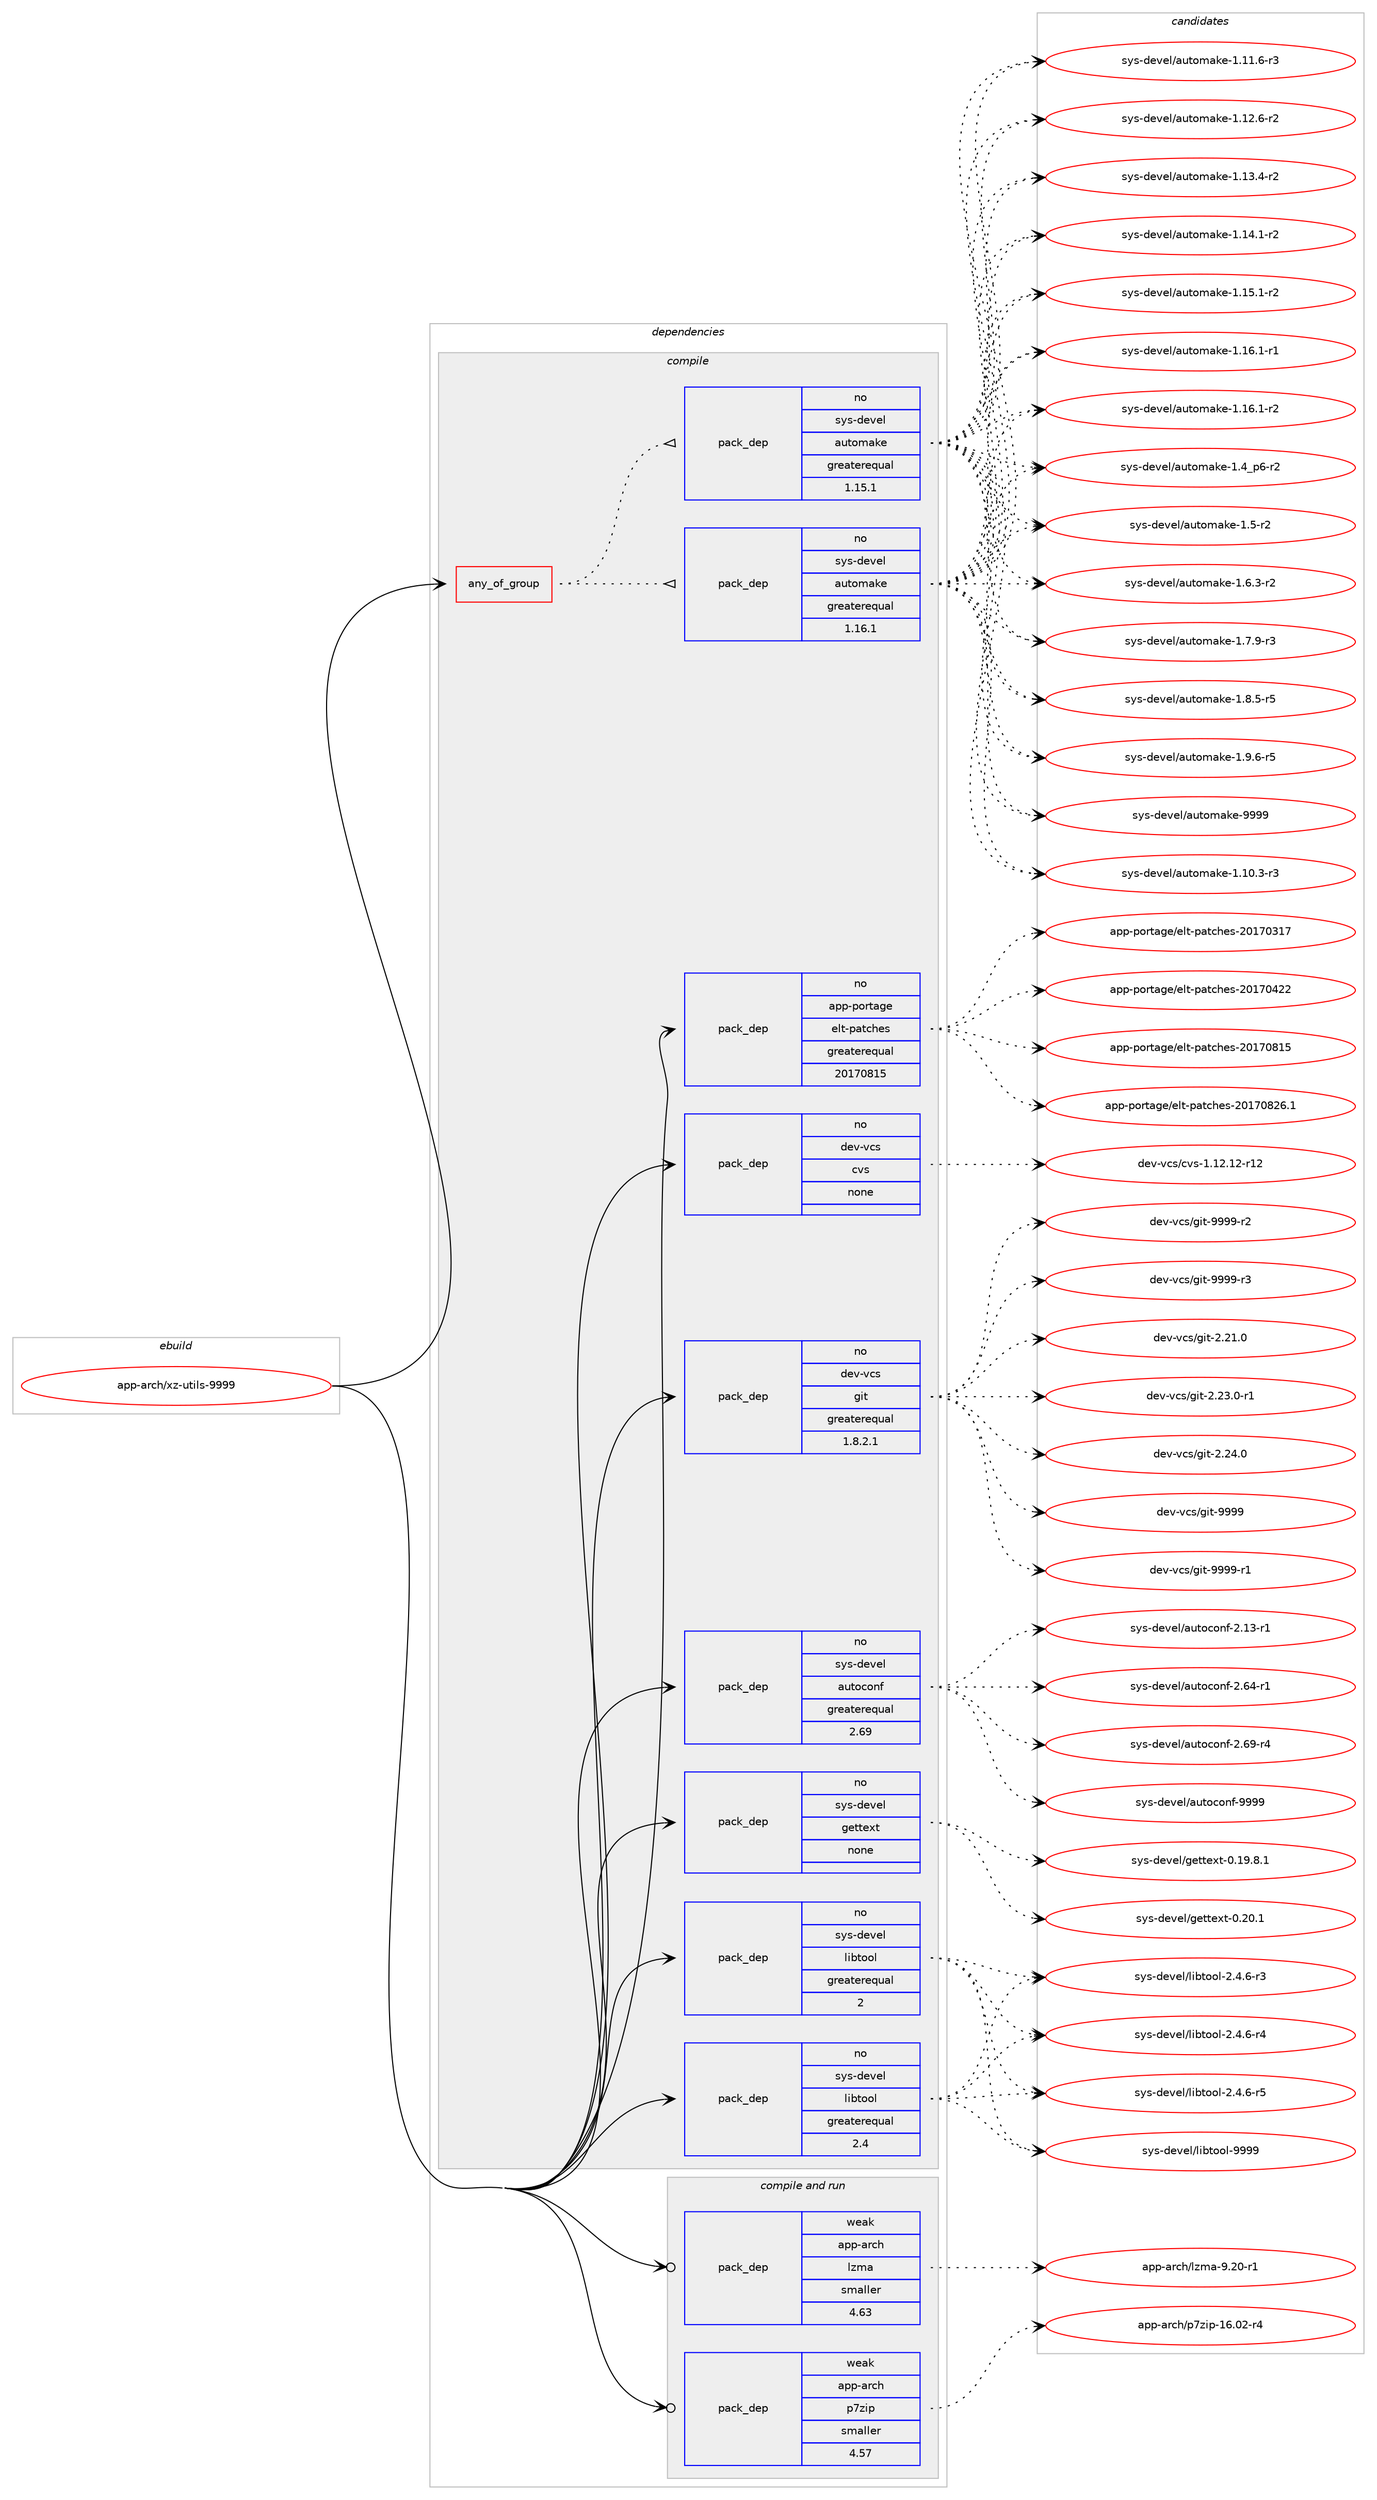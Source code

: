 digraph prolog {

# *************
# Graph options
# *************

newrank=true;
concentrate=true;
compound=true;
graph [rankdir=LR,fontname=Helvetica,fontsize=10,ranksep=1.5];#, ranksep=2.5, nodesep=0.2];
edge  [arrowhead=vee];
node  [fontname=Helvetica,fontsize=10];

# **********
# The ebuild
# **********

subgraph cluster_leftcol {
color=gray;
rank=same;
label=<<i>ebuild</i>>;
id [label="app-arch/xz-utils-9999", color=red, width=4, href="../app-arch/xz-utils-9999.svg"];
}

# ****************
# The dependencies
# ****************

subgraph cluster_midcol {
color=gray;
label=<<i>dependencies</i>>;
subgraph cluster_compile {
fillcolor="#eeeeee";
style=filled;
label=<<i>compile</i>>;
subgraph any8293 {
dependency473209 [label=<<TABLE BORDER="0" CELLBORDER="1" CELLSPACING="0" CELLPADDING="4"><TR><TD CELLPADDING="10">any_of_group</TD></TR></TABLE>>, shape=none, color=red];subgraph pack351779 {
dependency473210 [label=<<TABLE BORDER="0" CELLBORDER="1" CELLSPACING="0" CELLPADDING="4" WIDTH="220"><TR><TD ROWSPAN="6" CELLPADDING="30">pack_dep</TD></TR><TR><TD WIDTH="110">no</TD></TR><TR><TD>sys-devel</TD></TR><TR><TD>automake</TD></TR><TR><TD>greaterequal</TD></TR><TR><TD>1.16.1</TD></TR></TABLE>>, shape=none, color=blue];
}
dependency473209:e -> dependency473210:w [weight=20,style="dotted",arrowhead="oinv"];
subgraph pack351780 {
dependency473211 [label=<<TABLE BORDER="0" CELLBORDER="1" CELLSPACING="0" CELLPADDING="4" WIDTH="220"><TR><TD ROWSPAN="6" CELLPADDING="30">pack_dep</TD></TR><TR><TD WIDTH="110">no</TD></TR><TR><TD>sys-devel</TD></TR><TR><TD>automake</TD></TR><TR><TD>greaterequal</TD></TR><TR><TD>1.15.1</TD></TR></TABLE>>, shape=none, color=blue];
}
dependency473209:e -> dependency473211:w [weight=20,style="dotted",arrowhead="oinv"];
}
id:e -> dependency473209:w [weight=20,style="solid",arrowhead="vee"];
subgraph pack351781 {
dependency473212 [label=<<TABLE BORDER="0" CELLBORDER="1" CELLSPACING="0" CELLPADDING="4" WIDTH="220"><TR><TD ROWSPAN="6" CELLPADDING="30">pack_dep</TD></TR><TR><TD WIDTH="110">no</TD></TR><TR><TD>app-portage</TD></TR><TR><TD>elt-patches</TD></TR><TR><TD>greaterequal</TD></TR><TR><TD>20170815</TD></TR></TABLE>>, shape=none, color=blue];
}
id:e -> dependency473212:w [weight=20,style="solid",arrowhead="vee"];
subgraph pack351782 {
dependency473213 [label=<<TABLE BORDER="0" CELLBORDER="1" CELLSPACING="0" CELLPADDING="4" WIDTH="220"><TR><TD ROWSPAN="6" CELLPADDING="30">pack_dep</TD></TR><TR><TD WIDTH="110">no</TD></TR><TR><TD>dev-vcs</TD></TR><TR><TD>cvs</TD></TR><TR><TD>none</TD></TR><TR><TD></TD></TR></TABLE>>, shape=none, color=blue];
}
id:e -> dependency473213:w [weight=20,style="solid",arrowhead="vee"];
subgraph pack351783 {
dependency473214 [label=<<TABLE BORDER="0" CELLBORDER="1" CELLSPACING="0" CELLPADDING="4" WIDTH="220"><TR><TD ROWSPAN="6" CELLPADDING="30">pack_dep</TD></TR><TR><TD WIDTH="110">no</TD></TR><TR><TD>dev-vcs</TD></TR><TR><TD>git</TD></TR><TR><TD>greaterequal</TD></TR><TR><TD>1.8.2.1</TD></TR></TABLE>>, shape=none, color=blue];
}
id:e -> dependency473214:w [weight=20,style="solid",arrowhead="vee"];
subgraph pack351784 {
dependency473215 [label=<<TABLE BORDER="0" CELLBORDER="1" CELLSPACING="0" CELLPADDING="4" WIDTH="220"><TR><TD ROWSPAN="6" CELLPADDING="30">pack_dep</TD></TR><TR><TD WIDTH="110">no</TD></TR><TR><TD>sys-devel</TD></TR><TR><TD>autoconf</TD></TR><TR><TD>greaterequal</TD></TR><TR><TD>2.69</TD></TR></TABLE>>, shape=none, color=blue];
}
id:e -> dependency473215:w [weight=20,style="solid",arrowhead="vee"];
subgraph pack351785 {
dependency473216 [label=<<TABLE BORDER="0" CELLBORDER="1" CELLSPACING="0" CELLPADDING="4" WIDTH="220"><TR><TD ROWSPAN="6" CELLPADDING="30">pack_dep</TD></TR><TR><TD WIDTH="110">no</TD></TR><TR><TD>sys-devel</TD></TR><TR><TD>gettext</TD></TR><TR><TD>none</TD></TR><TR><TD></TD></TR></TABLE>>, shape=none, color=blue];
}
id:e -> dependency473216:w [weight=20,style="solid",arrowhead="vee"];
subgraph pack351786 {
dependency473217 [label=<<TABLE BORDER="0" CELLBORDER="1" CELLSPACING="0" CELLPADDING="4" WIDTH="220"><TR><TD ROWSPAN="6" CELLPADDING="30">pack_dep</TD></TR><TR><TD WIDTH="110">no</TD></TR><TR><TD>sys-devel</TD></TR><TR><TD>libtool</TD></TR><TR><TD>greaterequal</TD></TR><TR><TD>2</TD></TR></TABLE>>, shape=none, color=blue];
}
id:e -> dependency473217:w [weight=20,style="solid",arrowhead="vee"];
subgraph pack351787 {
dependency473218 [label=<<TABLE BORDER="0" CELLBORDER="1" CELLSPACING="0" CELLPADDING="4" WIDTH="220"><TR><TD ROWSPAN="6" CELLPADDING="30">pack_dep</TD></TR><TR><TD WIDTH="110">no</TD></TR><TR><TD>sys-devel</TD></TR><TR><TD>libtool</TD></TR><TR><TD>greaterequal</TD></TR><TR><TD>2.4</TD></TR></TABLE>>, shape=none, color=blue];
}
id:e -> dependency473218:w [weight=20,style="solid",arrowhead="vee"];
}
subgraph cluster_compileandrun {
fillcolor="#eeeeee";
style=filled;
label=<<i>compile and run</i>>;
subgraph pack351788 {
dependency473219 [label=<<TABLE BORDER="0" CELLBORDER="1" CELLSPACING="0" CELLPADDING="4" WIDTH="220"><TR><TD ROWSPAN="6" CELLPADDING="30">pack_dep</TD></TR><TR><TD WIDTH="110">weak</TD></TR><TR><TD>app-arch</TD></TR><TR><TD>lzma</TD></TR><TR><TD>smaller</TD></TR><TR><TD>4.63</TD></TR></TABLE>>, shape=none, color=blue];
}
id:e -> dependency473219:w [weight=20,style="solid",arrowhead="odotvee"];
subgraph pack351789 {
dependency473220 [label=<<TABLE BORDER="0" CELLBORDER="1" CELLSPACING="0" CELLPADDING="4" WIDTH="220"><TR><TD ROWSPAN="6" CELLPADDING="30">pack_dep</TD></TR><TR><TD WIDTH="110">weak</TD></TR><TR><TD>app-arch</TD></TR><TR><TD>p7zip</TD></TR><TR><TD>smaller</TD></TR><TR><TD>4.57</TD></TR></TABLE>>, shape=none, color=blue];
}
id:e -> dependency473220:w [weight=20,style="solid",arrowhead="odotvee"];
}
subgraph cluster_run {
fillcolor="#eeeeee";
style=filled;
label=<<i>run</i>>;
}
}

# **************
# The candidates
# **************

subgraph cluster_choices {
rank=same;
color=gray;
label=<<i>candidates</i>>;

subgraph choice351779 {
color=black;
nodesep=1;
choice11512111545100101118101108479711711611110997107101454946494846514511451 [label="sys-devel/automake-1.10.3-r3", color=red, width=4,href="../sys-devel/automake-1.10.3-r3.svg"];
choice11512111545100101118101108479711711611110997107101454946494946544511451 [label="sys-devel/automake-1.11.6-r3", color=red, width=4,href="../sys-devel/automake-1.11.6-r3.svg"];
choice11512111545100101118101108479711711611110997107101454946495046544511450 [label="sys-devel/automake-1.12.6-r2", color=red, width=4,href="../sys-devel/automake-1.12.6-r2.svg"];
choice11512111545100101118101108479711711611110997107101454946495146524511450 [label="sys-devel/automake-1.13.4-r2", color=red, width=4,href="../sys-devel/automake-1.13.4-r2.svg"];
choice11512111545100101118101108479711711611110997107101454946495246494511450 [label="sys-devel/automake-1.14.1-r2", color=red, width=4,href="../sys-devel/automake-1.14.1-r2.svg"];
choice11512111545100101118101108479711711611110997107101454946495346494511450 [label="sys-devel/automake-1.15.1-r2", color=red, width=4,href="../sys-devel/automake-1.15.1-r2.svg"];
choice11512111545100101118101108479711711611110997107101454946495446494511449 [label="sys-devel/automake-1.16.1-r1", color=red, width=4,href="../sys-devel/automake-1.16.1-r1.svg"];
choice11512111545100101118101108479711711611110997107101454946495446494511450 [label="sys-devel/automake-1.16.1-r2", color=red, width=4,href="../sys-devel/automake-1.16.1-r2.svg"];
choice115121115451001011181011084797117116111109971071014549465295112544511450 [label="sys-devel/automake-1.4_p6-r2", color=red, width=4,href="../sys-devel/automake-1.4_p6-r2.svg"];
choice11512111545100101118101108479711711611110997107101454946534511450 [label="sys-devel/automake-1.5-r2", color=red, width=4,href="../sys-devel/automake-1.5-r2.svg"];
choice115121115451001011181011084797117116111109971071014549465446514511450 [label="sys-devel/automake-1.6.3-r2", color=red, width=4,href="../sys-devel/automake-1.6.3-r2.svg"];
choice115121115451001011181011084797117116111109971071014549465546574511451 [label="sys-devel/automake-1.7.9-r3", color=red, width=4,href="../sys-devel/automake-1.7.9-r3.svg"];
choice115121115451001011181011084797117116111109971071014549465646534511453 [label="sys-devel/automake-1.8.5-r5", color=red, width=4,href="../sys-devel/automake-1.8.5-r5.svg"];
choice115121115451001011181011084797117116111109971071014549465746544511453 [label="sys-devel/automake-1.9.6-r5", color=red, width=4,href="../sys-devel/automake-1.9.6-r5.svg"];
choice115121115451001011181011084797117116111109971071014557575757 [label="sys-devel/automake-9999", color=red, width=4,href="../sys-devel/automake-9999.svg"];
dependency473210:e -> choice11512111545100101118101108479711711611110997107101454946494846514511451:w [style=dotted,weight="100"];
dependency473210:e -> choice11512111545100101118101108479711711611110997107101454946494946544511451:w [style=dotted,weight="100"];
dependency473210:e -> choice11512111545100101118101108479711711611110997107101454946495046544511450:w [style=dotted,weight="100"];
dependency473210:e -> choice11512111545100101118101108479711711611110997107101454946495146524511450:w [style=dotted,weight="100"];
dependency473210:e -> choice11512111545100101118101108479711711611110997107101454946495246494511450:w [style=dotted,weight="100"];
dependency473210:e -> choice11512111545100101118101108479711711611110997107101454946495346494511450:w [style=dotted,weight="100"];
dependency473210:e -> choice11512111545100101118101108479711711611110997107101454946495446494511449:w [style=dotted,weight="100"];
dependency473210:e -> choice11512111545100101118101108479711711611110997107101454946495446494511450:w [style=dotted,weight="100"];
dependency473210:e -> choice115121115451001011181011084797117116111109971071014549465295112544511450:w [style=dotted,weight="100"];
dependency473210:e -> choice11512111545100101118101108479711711611110997107101454946534511450:w [style=dotted,weight="100"];
dependency473210:e -> choice115121115451001011181011084797117116111109971071014549465446514511450:w [style=dotted,weight="100"];
dependency473210:e -> choice115121115451001011181011084797117116111109971071014549465546574511451:w [style=dotted,weight="100"];
dependency473210:e -> choice115121115451001011181011084797117116111109971071014549465646534511453:w [style=dotted,weight="100"];
dependency473210:e -> choice115121115451001011181011084797117116111109971071014549465746544511453:w [style=dotted,weight="100"];
dependency473210:e -> choice115121115451001011181011084797117116111109971071014557575757:w [style=dotted,weight="100"];
}
subgraph choice351780 {
color=black;
nodesep=1;
choice11512111545100101118101108479711711611110997107101454946494846514511451 [label="sys-devel/automake-1.10.3-r3", color=red, width=4,href="../sys-devel/automake-1.10.3-r3.svg"];
choice11512111545100101118101108479711711611110997107101454946494946544511451 [label="sys-devel/automake-1.11.6-r3", color=red, width=4,href="../sys-devel/automake-1.11.6-r3.svg"];
choice11512111545100101118101108479711711611110997107101454946495046544511450 [label="sys-devel/automake-1.12.6-r2", color=red, width=4,href="../sys-devel/automake-1.12.6-r2.svg"];
choice11512111545100101118101108479711711611110997107101454946495146524511450 [label="sys-devel/automake-1.13.4-r2", color=red, width=4,href="../sys-devel/automake-1.13.4-r2.svg"];
choice11512111545100101118101108479711711611110997107101454946495246494511450 [label="sys-devel/automake-1.14.1-r2", color=red, width=4,href="../sys-devel/automake-1.14.1-r2.svg"];
choice11512111545100101118101108479711711611110997107101454946495346494511450 [label="sys-devel/automake-1.15.1-r2", color=red, width=4,href="../sys-devel/automake-1.15.1-r2.svg"];
choice11512111545100101118101108479711711611110997107101454946495446494511449 [label="sys-devel/automake-1.16.1-r1", color=red, width=4,href="../sys-devel/automake-1.16.1-r1.svg"];
choice11512111545100101118101108479711711611110997107101454946495446494511450 [label="sys-devel/automake-1.16.1-r2", color=red, width=4,href="../sys-devel/automake-1.16.1-r2.svg"];
choice115121115451001011181011084797117116111109971071014549465295112544511450 [label="sys-devel/automake-1.4_p6-r2", color=red, width=4,href="../sys-devel/automake-1.4_p6-r2.svg"];
choice11512111545100101118101108479711711611110997107101454946534511450 [label="sys-devel/automake-1.5-r2", color=red, width=4,href="../sys-devel/automake-1.5-r2.svg"];
choice115121115451001011181011084797117116111109971071014549465446514511450 [label="sys-devel/automake-1.6.3-r2", color=red, width=4,href="../sys-devel/automake-1.6.3-r2.svg"];
choice115121115451001011181011084797117116111109971071014549465546574511451 [label="sys-devel/automake-1.7.9-r3", color=red, width=4,href="../sys-devel/automake-1.7.9-r3.svg"];
choice115121115451001011181011084797117116111109971071014549465646534511453 [label="sys-devel/automake-1.8.5-r5", color=red, width=4,href="../sys-devel/automake-1.8.5-r5.svg"];
choice115121115451001011181011084797117116111109971071014549465746544511453 [label="sys-devel/automake-1.9.6-r5", color=red, width=4,href="../sys-devel/automake-1.9.6-r5.svg"];
choice115121115451001011181011084797117116111109971071014557575757 [label="sys-devel/automake-9999", color=red, width=4,href="../sys-devel/automake-9999.svg"];
dependency473211:e -> choice11512111545100101118101108479711711611110997107101454946494846514511451:w [style=dotted,weight="100"];
dependency473211:e -> choice11512111545100101118101108479711711611110997107101454946494946544511451:w [style=dotted,weight="100"];
dependency473211:e -> choice11512111545100101118101108479711711611110997107101454946495046544511450:w [style=dotted,weight="100"];
dependency473211:e -> choice11512111545100101118101108479711711611110997107101454946495146524511450:w [style=dotted,weight="100"];
dependency473211:e -> choice11512111545100101118101108479711711611110997107101454946495246494511450:w [style=dotted,weight="100"];
dependency473211:e -> choice11512111545100101118101108479711711611110997107101454946495346494511450:w [style=dotted,weight="100"];
dependency473211:e -> choice11512111545100101118101108479711711611110997107101454946495446494511449:w [style=dotted,weight="100"];
dependency473211:e -> choice11512111545100101118101108479711711611110997107101454946495446494511450:w [style=dotted,weight="100"];
dependency473211:e -> choice115121115451001011181011084797117116111109971071014549465295112544511450:w [style=dotted,weight="100"];
dependency473211:e -> choice11512111545100101118101108479711711611110997107101454946534511450:w [style=dotted,weight="100"];
dependency473211:e -> choice115121115451001011181011084797117116111109971071014549465446514511450:w [style=dotted,weight="100"];
dependency473211:e -> choice115121115451001011181011084797117116111109971071014549465546574511451:w [style=dotted,weight="100"];
dependency473211:e -> choice115121115451001011181011084797117116111109971071014549465646534511453:w [style=dotted,weight="100"];
dependency473211:e -> choice115121115451001011181011084797117116111109971071014549465746544511453:w [style=dotted,weight="100"];
dependency473211:e -> choice115121115451001011181011084797117116111109971071014557575757:w [style=dotted,weight="100"];
}
subgraph choice351781 {
color=black;
nodesep=1;
choice97112112451121111141169710310147101108116451129711699104101115455048495548514955 [label="app-portage/elt-patches-20170317", color=red, width=4,href="../app-portage/elt-patches-20170317.svg"];
choice97112112451121111141169710310147101108116451129711699104101115455048495548525050 [label="app-portage/elt-patches-20170422", color=red, width=4,href="../app-portage/elt-patches-20170422.svg"];
choice97112112451121111141169710310147101108116451129711699104101115455048495548564953 [label="app-portage/elt-patches-20170815", color=red, width=4,href="../app-portage/elt-patches-20170815.svg"];
choice971121124511211111411697103101471011081164511297116991041011154550484955485650544649 [label="app-portage/elt-patches-20170826.1", color=red, width=4,href="../app-portage/elt-patches-20170826.1.svg"];
dependency473212:e -> choice97112112451121111141169710310147101108116451129711699104101115455048495548514955:w [style=dotted,weight="100"];
dependency473212:e -> choice97112112451121111141169710310147101108116451129711699104101115455048495548525050:w [style=dotted,weight="100"];
dependency473212:e -> choice97112112451121111141169710310147101108116451129711699104101115455048495548564953:w [style=dotted,weight="100"];
dependency473212:e -> choice971121124511211111411697103101471011081164511297116991041011154550484955485650544649:w [style=dotted,weight="100"];
}
subgraph choice351782 {
color=black;
nodesep=1;
choice100101118451189911547991181154549464950464950451144950 [label="dev-vcs/cvs-1.12.12-r12", color=red, width=4,href="../dev-vcs/cvs-1.12.12-r12.svg"];
dependency473213:e -> choice100101118451189911547991181154549464950464950451144950:w [style=dotted,weight="100"];
}
subgraph choice351783 {
color=black;
nodesep=1;
choice10010111845118991154710310511645504650494648 [label="dev-vcs/git-2.21.0", color=red, width=4,href="../dev-vcs/git-2.21.0.svg"];
choice100101118451189911547103105116455046505146484511449 [label="dev-vcs/git-2.23.0-r1", color=red, width=4,href="../dev-vcs/git-2.23.0-r1.svg"];
choice10010111845118991154710310511645504650524648 [label="dev-vcs/git-2.24.0", color=red, width=4,href="../dev-vcs/git-2.24.0.svg"];
choice1001011184511899115471031051164557575757 [label="dev-vcs/git-9999", color=red, width=4,href="../dev-vcs/git-9999.svg"];
choice10010111845118991154710310511645575757574511449 [label="dev-vcs/git-9999-r1", color=red, width=4,href="../dev-vcs/git-9999-r1.svg"];
choice10010111845118991154710310511645575757574511450 [label="dev-vcs/git-9999-r2", color=red, width=4,href="../dev-vcs/git-9999-r2.svg"];
choice10010111845118991154710310511645575757574511451 [label="dev-vcs/git-9999-r3", color=red, width=4,href="../dev-vcs/git-9999-r3.svg"];
dependency473214:e -> choice10010111845118991154710310511645504650494648:w [style=dotted,weight="100"];
dependency473214:e -> choice100101118451189911547103105116455046505146484511449:w [style=dotted,weight="100"];
dependency473214:e -> choice10010111845118991154710310511645504650524648:w [style=dotted,weight="100"];
dependency473214:e -> choice1001011184511899115471031051164557575757:w [style=dotted,weight="100"];
dependency473214:e -> choice10010111845118991154710310511645575757574511449:w [style=dotted,weight="100"];
dependency473214:e -> choice10010111845118991154710310511645575757574511450:w [style=dotted,weight="100"];
dependency473214:e -> choice10010111845118991154710310511645575757574511451:w [style=dotted,weight="100"];
}
subgraph choice351784 {
color=black;
nodesep=1;
choice1151211154510010111810110847971171161119911111010245504649514511449 [label="sys-devel/autoconf-2.13-r1", color=red, width=4,href="../sys-devel/autoconf-2.13-r1.svg"];
choice1151211154510010111810110847971171161119911111010245504654524511449 [label="sys-devel/autoconf-2.64-r1", color=red, width=4,href="../sys-devel/autoconf-2.64-r1.svg"];
choice1151211154510010111810110847971171161119911111010245504654574511452 [label="sys-devel/autoconf-2.69-r4", color=red, width=4,href="../sys-devel/autoconf-2.69-r4.svg"];
choice115121115451001011181011084797117116111991111101024557575757 [label="sys-devel/autoconf-9999", color=red, width=4,href="../sys-devel/autoconf-9999.svg"];
dependency473215:e -> choice1151211154510010111810110847971171161119911111010245504649514511449:w [style=dotted,weight="100"];
dependency473215:e -> choice1151211154510010111810110847971171161119911111010245504654524511449:w [style=dotted,weight="100"];
dependency473215:e -> choice1151211154510010111810110847971171161119911111010245504654574511452:w [style=dotted,weight="100"];
dependency473215:e -> choice115121115451001011181011084797117116111991111101024557575757:w [style=dotted,weight="100"];
}
subgraph choice351785 {
color=black;
nodesep=1;
choice1151211154510010111810110847103101116116101120116454846495746564649 [label="sys-devel/gettext-0.19.8.1", color=red, width=4,href="../sys-devel/gettext-0.19.8.1.svg"];
choice115121115451001011181011084710310111611610112011645484650484649 [label="sys-devel/gettext-0.20.1", color=red, width=4,href="../sys-devel/gettext-0.20.1.svg"];
dependency473216:e -> choice1151211154510010111810110847103101116116101120116454846495746564649:w [style=dotted,weight="100"];
dependency473216:e -> choice115121115451001011181011084710310111611610112011645484650484649:w [style=dotted,weight="100"];
}
subgraph choice351786 {
color=black;
nodesep=1;
choice1151211154510010111810110847108105981161111111084550465246544511451 [label="sys-devel/libtool-2.4.6-r3", color=red, width=4,href="../sys-devel/libtool-2.4.6-r3.svg"];
choice1151211154510010111810110847108105981161111111084550465246544511452 [label="sys-devel/libtool-2.4.6-r4", color=red, width=4,href="../sys-devel/libtool-2.4.6-r4.svg"];
choice1151211154510010111810110847108105981161111111084550465246544511453 [label="sys-devel/libtool-2.4.6-r5", color=red, width=4,href="../sys-devel/libtool-2.4.6-r5.svg"];
choice1151211154510010111810110847108105981161111111084557575757 [label="sys-devel/libtool-9999", color=red, width=4,href="../sys-devel/libtool-9999.svg"];
dependency473217:e -> choice1151211154510010111810110847108105981161111111084550465246544511451:w [style=dotted,weight="100"];
dependency473217:e -> choice1151211154510010111810110847108105981161111111084550465246544511452:w [style=dotted,weight="100"];
dependency473217:e -> choice1151211154510010111810110847108105981161111111084550465246544511453:w [style=dotted,weight="100"];
dependency473217:e -> choice1151211154510010111810110847108105981161111111084557575757:w [style=dotted,weight="100"];
}
subgraph choice351787 {
color=black;
nodesep=1;
choice1151211154510010111810110847108105981161111111084550465246544511451 [label="sys-devel/libtool-2.4.6-r3", color=red, width=4,href="../sys-devel/libtool-2.4.6-r3.svg"];
choice1151211154510010111810110847108105981161111111084550465246544511452 [label="sys-devel/libtool-2.4.6-r4", color=red, width=4,href="../sys-devel/libtool-2.4.6-r4.svg"];
choice1151211154510010111810110847108105981161111111084550465246544511453 [label="sys-devel/libtool-2.4.6-r5", color=red, width=4,href="../sys-devel/libtool-2.4.6-r5.svg"];
choice1151211154510010111810110847108105981161111111084557575757 [label="sys-devel/libtool-9999", color=red, width=4,href="../sys-devel/libtool-9999.svg"];
dependency473218:e -> choice1151211154510010111810110847108105981161111111084550465246544511451:w [style=dotted,weight="100"];
dependency473218:e -> choice1151211154510010111810110847108105981161111111084550465246544511452:w [style=dotted,weight="100"];
dependency473218:e -> choice1151211154510010111810110847108105981161111111084550465246544511453:w [style=dotted,weight="100"];
dependency473218:e -> choice1151211154510010111810110847108105981161111111084557575757:w [style=dotted,weight="100"];
}
subgraph choice351788 {
color=black;
nodesep=1;
choice97112112459711499104471081221099745574650484511449 [label="app-arch/lzma-9.20-r1", color=red, width=4,href="../app-arch/lzma-9.20-r1.svg"];
dependency473219:e -> choice97112112459711499104471081221099745574650484511449:w [style=dotted,weight="100"];
}
subgraph choice351789 {
color=black;
nodesep=1;
choice9711211245971149910447112551221051124549544648504511452 [label="app-arch/p7zip-16.02-r4", color=red, width=4,href="../app-arch/p7zip-16.02-r4.svg"];
dependency473220:e -> choice9711211245971149910447112551221051124549544648504511452:w [style=dotted,weight="100"];
}
}

}
